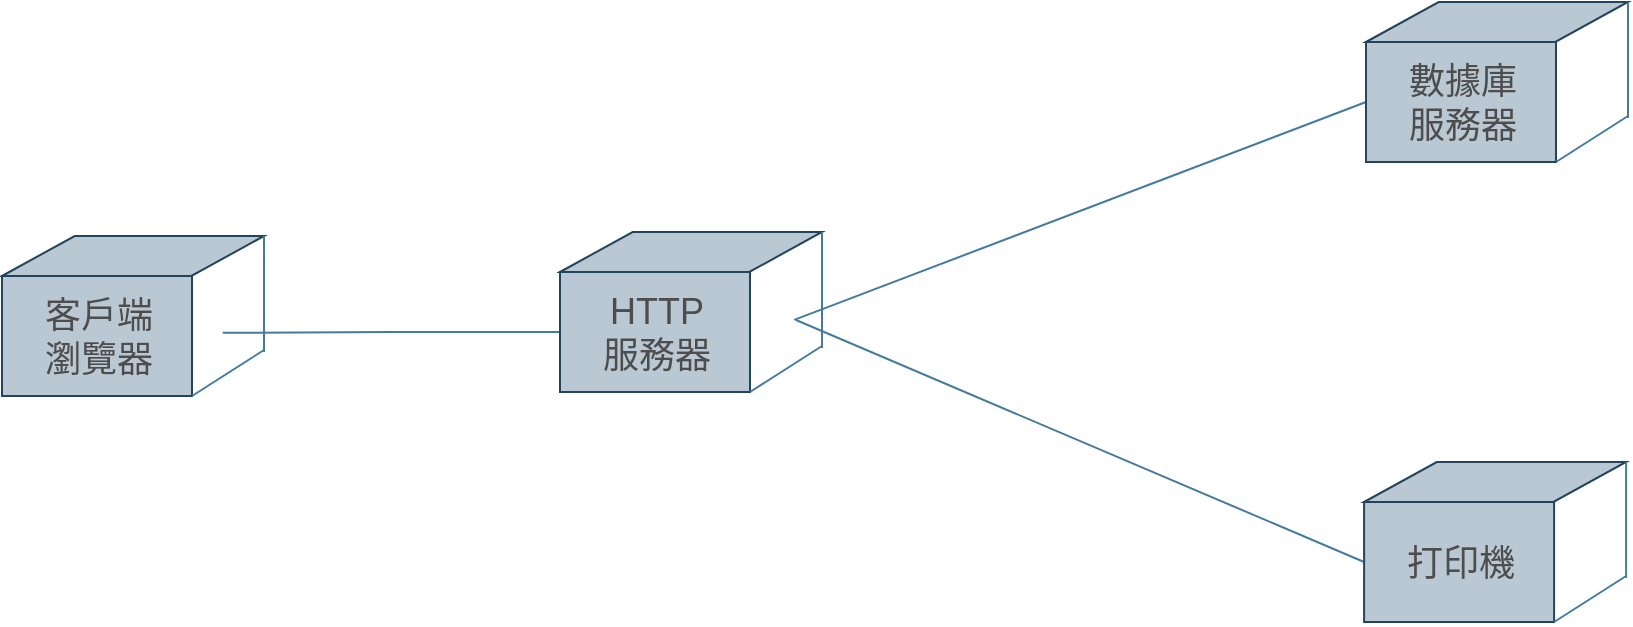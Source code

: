 <mxfile version="22.1.13" type="github">
  <diagram name="第 1 页" id="vJwnFq0vGBrlgj4IsBlW">
    <mxGraphModel dx="1282" dy="1769" grid="0" gridSize="10" guides="1" tooltips="1" connect="1" arrows="1" fold="1" page="0" pageScale="1" pageWidth="827" pageHeight="1169" background="#ffffff" math="0" shadow="0">
      <root>
        <mxCell id="0" />
        <mxCell id="1" parent="0" />
        <mxCell id="vUAlOrCR1Cq794fXwW20-5" value="" style="shape=parallelogram;perimeter=parallelogramPerimeter;whiteSpace=wrap;html=1;fixedSize=1;size=36.333;labelBackgroundColor=none;fillColor=#bac8d3;strokeColor=#23445d;" parent="1" vertex="1">
          <mxGeometry x="122" y="-719" width="131" height="20" as="geometry" />
        </mxCell>
        <mxCell id="vUAlOrCR1Cq794fXwW20-8" value="" style="rounded=0;whiteSpace=wrap;html=1;labelBackgroundColor=none;fillColor=#bac8d3;strokeColor=#23445d;" parent="1" vertex="1">
          <mxGeometry x="122" y="-699" width="95" height="60" as="geometry" />
        </mxCell>
        <mxCell id="vUAlOrCR1Cq794fXwW20-10" value="" style="endArrow=none;html=1;rounded=0;labelBackgroundColor=none;strokeColor=#457B9D;fontColor=default;" parent="1" edge="1">
          <mxGeometry width="50" height="50" relative="1" as="geometry">
            <mxPoint x="217" y="-639" as="sourcePoint" />
            <mxPoint x="253" y="-662" as="targetPoint" />
          </mxGeometry>
        </mxCell>
        <mxCell id="vUAlOrCR1Cq794fXwW20-11" value="" style="endArrow=none;html=1;rounded=0;labelBackgroundColor=none;strokeColor=#457B9D;fontColor=default;" parent="1" edge="1">
          <mxGeometry width="50" height="50" relative="1" as="geometry">
            <mxPoint x="253" y="-661" as="sourcePoint" />
            <mxPoint x="253" y="-719" as="targetPoint" />
          </mxGeometry>
        </mxCell>
        <mxCell id="vUAlOrCR1Cq794fXwW20-12" value="&lt;font color=&quot;#4d4d4d&quot; style=&quot;font-size: 18px;&quot;&gt;客戶端&lt;br&gt;瀏覽器&lt;/font&gt;" style="text;html=1;align=center;verticalAlign=middle;resizable=0;points=[];autosize=1;strokeColor=none;fillColor=none;labelBackgroundColor=none;fontColor=#1D3557;" parent="1" vertex="1">
          <mxGeometry x="133.5" y="-696" width="72" height="55" as="geometry" />
        </mxCell>
        <mxCell id="vUAlOrCR1Cq794fXwW20-13" value="" style="shape=parallelogram;perimeter=parallelogramPerimeter;whiteSpace=wrap;html=1;fixedSize=1;size=36.333;labelBackgroundColor=none;fillColor=#bac8d3;strokeColor=#23445d;" parent="1" vertex="1">
          <mxGeometry x="401" y="-721" width="131" height="20" as="geometry" />
        </mxCell>
        <mxCell id="vUAlOrCR1Cq794fXwW20-35" style="edgeStyle=orthogonalEdgeStyle;rounded=0;orthogonalLoop=1;jettySize=auto;html=1;exitX=0;exitY=0.5;exitDx=0;exitDy=0;strokeColor=#457B9D;fontColor=#1D3557;fillColor=#A8DADC;endArrow=none;endFill=0;" parent="1" source="vUAlOrCR1Cq794fXwW20-14" edge="1">
          <mxGeometry relative="1" as="geometry">
            <mxPoint x="232.381" y="-670.571" as="targetPoint" />
          </mxGeometry>
        </mxCell>
        <mxCell id="vUAlOrCR1Cq794fXwW20-14" value="" style="rounded=0;whiteSpace=wrap;html=1;labelBackgroundColor=none;fillColor=#bac8d3;strokeColor=#23445d;" parent="1" vertex="1">
          <mxGeometry x="401" y="-701" width="95" height="60" as="geometry" />
        </mxCell>
        <mxCell id="vUAlOrCR1Cq794fXwW20-15" value="" style="endArrow=none;html=1;rounded=0;labelBackgroundColor=none;strokeColor=#457B9D;fontColor=default;" parent="1" edge="1">
          <mxGeometry width="50" height="50" relative="1" as="geometry">
            <mxPoint x="496" y="-641" as="sourcePoint" />
            <mxPoint x="532" y="-664" as="targetPoint" />
          </mxGeometry>
        </mxCell>
        <mxCell id="vUAlOrCR1Cq794fXwW20-16" value="" style="endArrow=none;html=1;rounded=0;labelBackgroundColor=none;strokeColor=#457B9D;fontColor=default;" parent="1" edge="1">
          <mxGeometry width="50" height="50" relative="1" as="geometry">
            <mxPoint x="532" y="-663" as="sourcePoint" />
            <mxPoint x="532" y="-721" as="targetPoint" />
          </mxGeometry>
        </mxCell>
        <mxCell id="vUAlOrCR1Cq794fXwW20-17" value="&lt;font color=&quot;#4d4d4d&quot; style=&quot;font-size: 18px;&quot;&gt;HTTP&lt;br&gt;服務器&lt;/font&gt;" style="text;html=1;align=center;verticalAlign=middle;resizable=0;points=[];autosize=1;strokeColor=none;fillColor=none;labelBackgroundColor=none;fontColor=#1D3557;" parent="1" vertex="1">
          <mxGeometry x="412.5" y="-698" width="72" height="55" as="geometry" />
        </mxCell>
        <mxCell id="vUAlOrCR1Cq794fXwW20-18" value="" style="shape=parallelogram;perimeter=parallelogramPerimeter;whiteSpace=wrap;html=1;fixedSize=1;size=36.333;labelBackgroundColor=none;fillColor=#bac8d3;strokeColor=#23445d;" parent="1" vertex="1">
          <mxGeometry x="804" y="-836" width="131" height="20" as="geometry" />
        </mxCell>
        <mxCell id="vUAlOrCR1Cq794fXwW20-36" style="rounded=0;orthogonalLoop=1;jettySize=auto;html=1;exitX=0;exitY=0.5;exitDx=0;exitDy=0;strokeColor=#457B9D;fontColor=#1D3557;fillColor=#A8DADC;endArrow=none;endFill=0;" parent="1" source="vUAlOrCR1Cq794fXwW20-19" edge="1">
          <mxGeometry relative="1" as="geometry">
            <mxPoint x="518.095" y="-677.048" as="targetPoint" />
          </mxGeometry>
        </mxCell>
        <mxCell id="vUAlOrCR1Cq794fXwW20-19" value="" style="rounded=0;whiteSpace=wrap;html=1;labelBackgroundColor=none;fillColor=#bac8d3;strokeColor=#23445d;" parent="1" vertex="1">
          <mxGeometry x="804" y="-816" width="95" height="60" as="geometry" />
        </mxCell>
        <mxCell id="vUAlOrCR1Cq794fXwW20-20" value="" style="endArrow=none;html=1;rounded=0;labelBackgroundColor=none;strokeColor=#457B9D;fontColor=default;" parent="1" edge="1">
          <mxGeometry width="50" height="50" relative="1" as="geometry">
            <mxPoint x="899" y="-756" as="sourcePoint" />
            <mxPoint x="935" y="-779" as="targetPoint" />
          </mxGeometry>
        </mxCell>
        <mxCell id="vUAlOrCR1Cq794fXwW20-21" value="" style="endArrow=none;html=1;rounded=0;labelBackgroundColor=none;strokeColor=#457B9D;fontColor=default;" parent="1" edge="1">
          <mxGeometry width="50" height="50" relative="1" as="geometry">
            <mxPoint x="935" y="-778" as="sourcePoint" />
            <mxPoint x="935" y="-836" as="targetPoint" />
          </mxGeometry>
        </mxCell>
        <mxCell id="vUAlOrCR1Cq794fXwW20-22" value="&lt;font color=&quot;#4d4d4d&quot; style=&quot;font-size: 18px;&quot;&gt;數據庫&lt;br&gt;服務器&lt;/font&gt;" style="text;html=1;align=center;verticalAlign=middle;resizable=0;points=[];autosize=1;strokeColor=none;fillColor=none;labelBackgroundColor=none;fontColor=#1D3557;" parent="1" vertex="1">
          <mxGeometry x="815.5" y="-813" width="72" height="55" as="geometry" />
        </mxCell>
        <mxCell id="vUAlOrCR1Cq794fXwW20-28" value="" style="shape=parallelogram;perimeter=parallelogramPerimeter;whiteSpace=wrap;html=1;fixedSize=1;size=36.333;fillColor=#bac8d3;strokeColor=#23445d;labelBackgroundColor=none;" parent="1" vertex="1">
          <mxGeometry x="803.05" y="-606" width="131" height="20" as="geometry" />
        </mxCell>
        <mxCell id="vUAlOrCR1Cq794fXwW20-37" style="rounded=0;orthogonalLoop=1;jettySize=auto;html=1;exitX=0;exitY=0.5;exitDx=0;exitDy=0;strokeColor=#457B9D;fontColor=#1D3557;fillColor=#A8DADC;endArrow=none;endFill=0;" parent="1" source="vUAlOrCR1Cq794fXwW20-29" edge="1">
          <mxGeometry relative="1" as="geometry">
            <mxPoint x="519" y="-677" as="targetPoint" />
          </mxGeometry>
        </mxCell>
        <mxCell id="vUAlOrCR1Cq794fXwW20-29" value="" style="rounded=0;whiteSpace=wrap;html=1;fillColor=#bac8d3;strokeColor=#23445d;labelBackgroundColor=none;" parent="1" vertex="1">
          <mxGeometry x="803.05" y="-586" width="95" height="60" as="geometry" />
        </mxCell>
        <mxCell id="vUAlOrCR1Cq794fXwW20-30" value="" style="endArrow=none;html=1;rounded=0;labelBackgroundColor=none;strokeColor=#457B9D;fontColor=default;" parent="1" edge="1">
          <mxGeometry width="50" height="50" relative="1" as="geometry">
            <mxPoint x="898.05" y="-526" as="sourcePoint" />
            <mxPoint x="934.05" y="-549" as="targetPoint" />
          </mxGeometry>
        </mxCell>
        <mxCell id="vUAlOrCR1Cq794fXwW20-31" value="" style="endArrow=none;html=1;rounded=0;labelBackgroundColor=none;strokeColor=#457B9D;fontColor=default;" parent="1" edge="1">
          <mxGeometry width="50" height="50" relative="1" as="geometry">
            <mxPoint x="934.05" y="-548" as="sourcePoint" />
            <mxPoint x="934.05" y="-606" as="targetPoint" />
          </mxGeometry>
        </mxCell>
        <mxCell id="vUAlOrCR1Cq794fXwW20-32" value="&lt;span style=&quot;font-size: 18px;&quot;&gt;&lt;font color=&quot;#4d4d4d&quot;&gt;打印機&lt;/font&gt;&lt;/span&gt;" style="text;html=1;align=center;verticalAlign=middle;resizable=0;points=[];autosize=1;strokeColor=none;fillColor=none;labelBackgroundColor=none;fontColor=#1D3557;" parent="1" vertex="1">
          <mxGeometry x="814.55" y="-572" width="72" height="34" as="geometry" />
        </mxCell>
      </root>
    </mxGraphModel>
  </diagram>
</mxfile>
